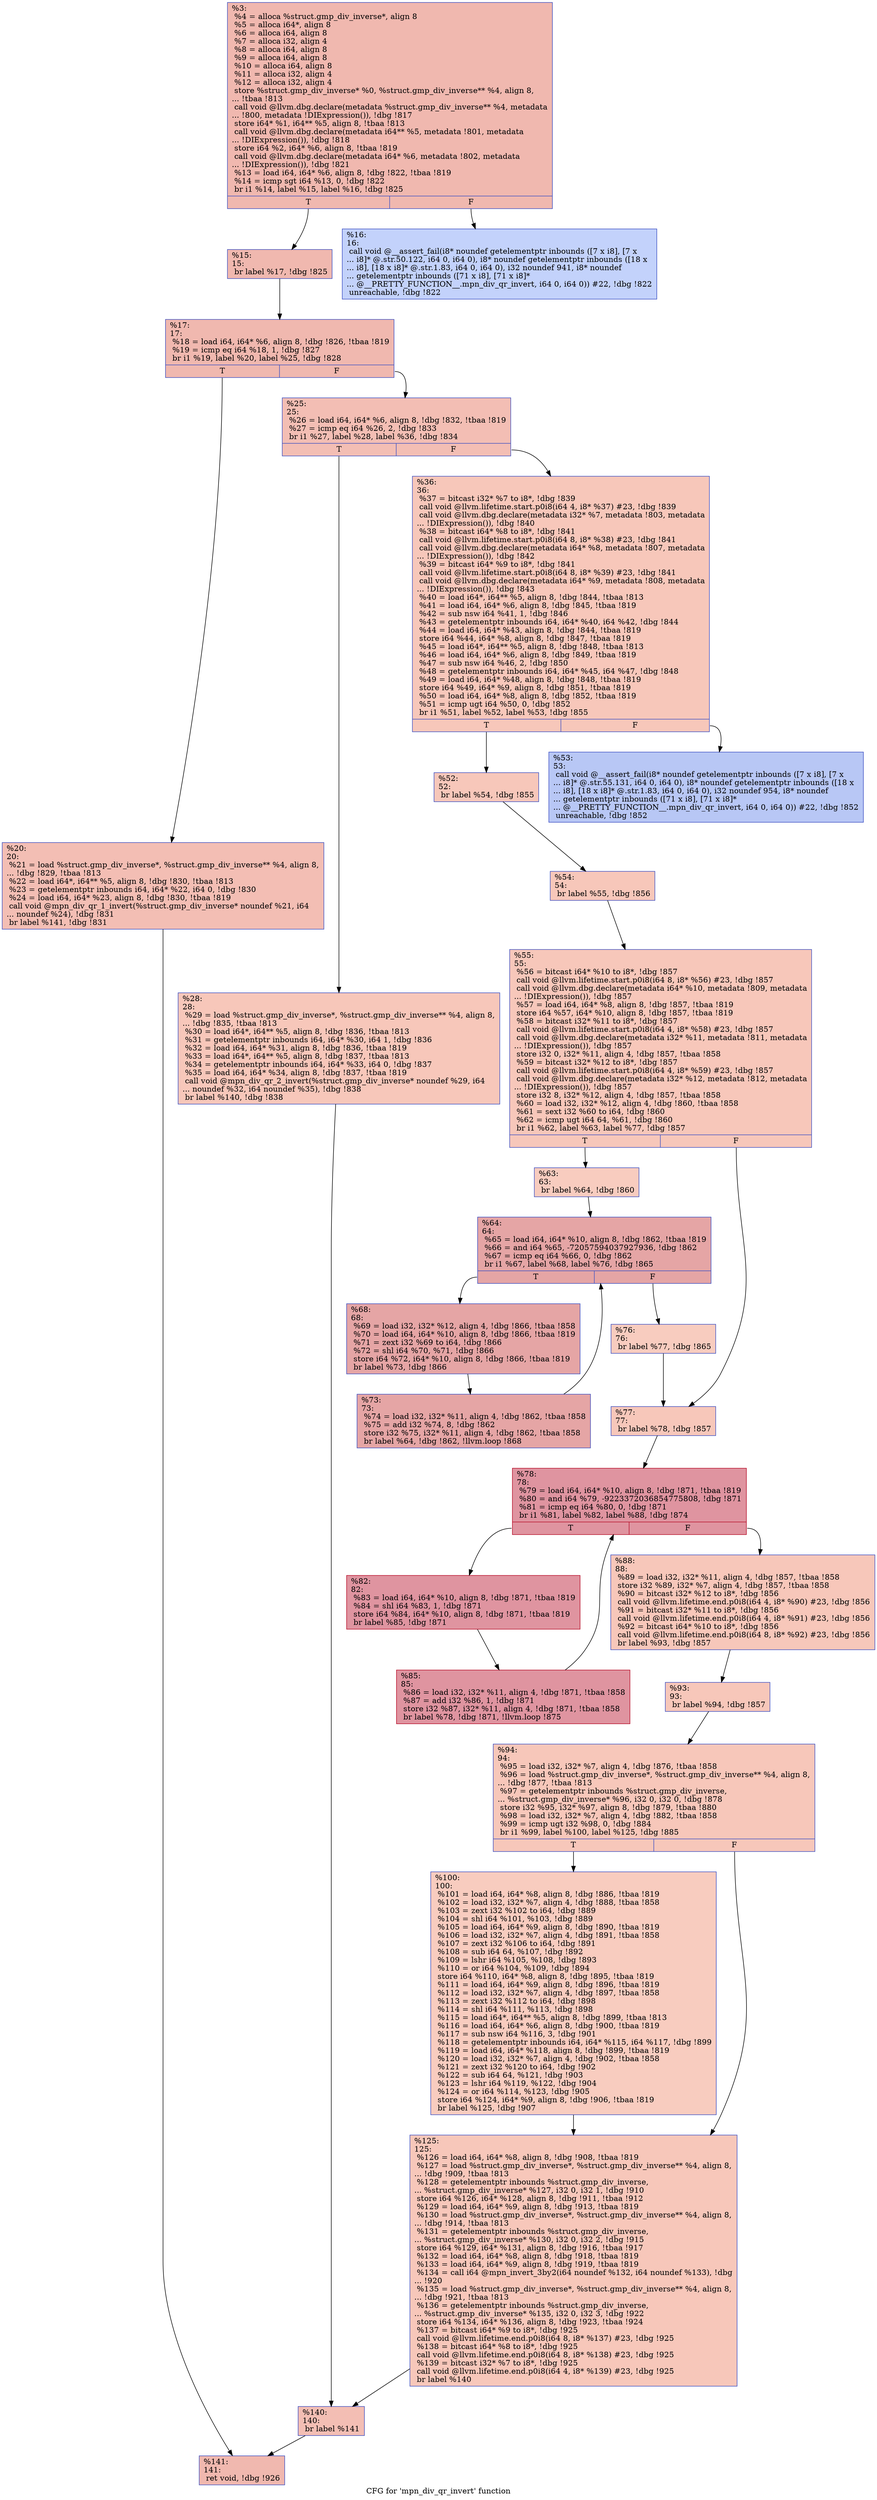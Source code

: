 digraph "CFG for 'mpn_div_qr_invert' function" {
	label="CFG for 'mpn_div_qr_invert' function";

	Node0x26db220 [shape=record,color="#3d50c3ff", style=filled, fillcolor="#dc5d4a70",label="{%3:\l  %4 = alloca %struct.gmp_div_inverse*, align 8\l  %5 = alloca i64*, align 8\l  %6 = alloca i64, align 8\l  %7 = alloca i32, align 4\l  %8 = alloca i64, align 8\l  %9 = alloca i64, align 8\l  %10 = alloca i64, align 8\l  %11 = alloca i32, align 4\l  %12 = alloca i32, align 4\l  store %struct.gmp_div_inverse* %0, %struct.gmp_div_inverse** %4, align 8,\l... !tbaa !813\l  call void @llvm.dbg.declare(metadata %struct.gmp_div_inverse** %4, metadata\l... !800, metadata !DIExpression()), !dbg !817\l  store i64* %1, i64** %5, align 8, !tbaa !813\l  call void @llvm.dbg.declare(metadata i64** %5, metadata !801, metadata\l... !DIExpression()), !dbg !818\l  store i64 %2, i64* %6, align 8, !tbaa !819\l  call void @llvm.dbg.declare(metadata i64* %6, metadata !802, metadata\l... !DIExpression()), !dbg !821\l  %13 = load i64, i64* %6, align 8, !dbg !822, !tbaa !819\l  %14 = icmp sgt i64 %13, 0, !dbg !822\l  br i1 %14, label %15, label %16, !dbg !825\l|{<s0>T|<s1>F}}"];
	Node0x26db220:s0 -> Node0x26db360;
	Node0x26db220:s1 -> Node0x26db3b0;
	Node0x26db360 [shape=record,color="#3d50c3ff", style=filled, fillcolor="#dc5d4a70",label="{%15:\l15:                                               \l  br label %17, !dbg !825\l}"];
	Node0x26db360 -> Node0x26db400;
	Node0x26db3b0 [shape=record,color="#3d50c3ff", style=filled, fillcolor="#779af770",label="{%16:\l16:                                               \l  call void @__assert_fail(i8* noundef getelementptr inbounds ([7 x i8], [7 x\l... i8]* @.str.50.122, i64 0, i64 0), i8* noundef getelementptr inbounds ([18 x\l... i8], [18 x i8]* @.str.1.83, i64 0, i64 0), i32 noundef 941, i8* noundef\l... getelementptr inbounds ([71 x i8], [71 x i8]*\l... @__PRETTY_FUNCTION__.mpn_div_qr_invert, i64 0, i64 0)) #22, !dbg !822\l  unreachable, !dbg !822\l}"];
	Node0x26db400 [shape=record,color="#3d50c3ff", style=filled, fillcolor="#dc5d4a70",label="{%17:\l17:                                               \l  %18 = load i64, i64* %6, align 8, !dbg !826, !tbaa !819\l  %19 = icmp eq i64 %18, 1, !dbg !827\l  br i1 %19, label %20, label %25, !dbg !828\l|{<s0>T|<s1>F}}"];
	Node0x26db400:s0 -> Node0x26db450;
	Node0x26db400:s1 -> Node0x26db4a0;
	Node0x26db450 [shape=record,color="#3d50c3ff", style=filled, fillcolor="#e36c5570",label="{%20:\l20:                                               \l  %21 = load %struct.gmp_div_inverse*, %struct.gmp_div_inverse** %4, align 8,\l... !dbg !829, !tbaa !813\l  %22 = load i64*, i64** %5, align 8, !dbg !830, !tbaa !813\l  %23 = getelementptr inbounds i64, i64* %22, i64 0, !dbg !830\l  %24 = load i64, i64* %23, align 8, !dbg !830, !tbaa !819\l  call void @mpn_div_qr_1_invert(%struct.gmp_div_inverse* noundef %21, i64\l... noundef %24), !dbg !831\l  br label %141, !dbg !831\l}"];
	Node0x26db450 -> Node0x26dbb80;
	Node0x26db4a0 [shape=record,color="#3d50c3ff", style=filled, fillcolor="#e36c5570",label="{%25:\l25:                                               \l  %26 = load i64, i64* %6, align 8, !dbg !832, !tbaa !819\l  %27 = icmp eq i64 %26, 2, !dbg !833\l  br i1 %27, label %28, label %36, !dbg !834\l|{<s0>T|<s1>F}}"];
	Node0x26db4a0:s0 -> Node0x26db4f0;
	Node0x26db4a0:s1 -> Node0x26db540;
	Node0x26db4f0 [shape=record,color="#3d50c3ff", style=filled, fillcolor="#ec7f6370",label="{%28:\l28:                                               \l  %29 = load %struct.gmp_div_inverse*, %struct.gmp_div_inverse** %4, align 8,\l... !dbg !835, !tbaa !813\l  %30 = load i64*, i64** %5, align 8, !dbg !836, !tbaa !813\l  %31 = getelementptr inbounds i64, i64* %30, i64 1, !dbg !836\l  %32 = load i64, i64* %31, align 8, !dbg !836, !tbaa !819\l  %33 = load i64*, i64** %5, align 8, !dbg !837, !tbaa !813\l  %34 = getelementptr inbounds i64, i64* %33, i64 0, !dbg !837\l  %35 = load i64, i64* %34, align 8, !dbg !837, !tbaa !819\l  call void @mpn_div_qr_2_invert(%struct.gmp_div_inverse* noundef %29, i64\l... noundef %32, i64 noundef %35), !dbg !838\l  br label %140, !dbg !838\l}"];
	Node0x26db4f0 -> Node0x26dbb30;
	Node0x26db540 [shape=record,color="#3d50c3ff", style=filled, fillcolor="#ec7f6370",label="{%36:\l36:                                               \l  %37 = bitcast i32* %7 to i8*, !dbg !839\l  call void @llvm.lifetime.start.p0i8(i64 4, i8* %37) #23, !dbg !839\l  call void @llvm.dbg.declare(metadata i32* %7, metadata !803, metadata\l... !DIExpression()), !dbg !840\l  %38 = bitcast i64* %8 to i8*, !dbg !841\l  call void @llvm.lifetime.start.p0i8(i64 8, i8* %38) #23, !dbg !841\l  call void @llvm.dbg.declare(metadata i64* %8, metadata !807, metadata\l... !DIExpression()), !dbg !842\l  %39 = bitcast i64* %9 to i8*, !dbg !841\l  call void @llvm.lifetime.start.p0i8(i64 8, i8* %39) #23, !dbg !841\l  call void @llvm.dbg.declare(metadata i64* %9, metadata !808, metadata\l... !DIExpression()), !dbg !843\l  %40 = load i64*, i64** %5, align 8, !dbg !844, !tbaa !813\l  %41 = load i64, i64* %6, align 8, !dbg !845, !tbaa !819\l  %42 = sub nsw i64 %41, 1, !dbg !846\l  %43 = getelementptr inbounds i64, i64* %40, i64 %42, !dbg !844\l  %44 = load i64, i64* %43, align 8, !dbg !844, !tbaa !819\l  store i64 %44, i64* %8, align 8, !dbg !847, !tbaa !819\l  %45 = load i64*, i64** %5, align 8, !dbg !848, !tbaa !813\l  %46 = load i64, i64* %6, align 8, !dbg !849, !tbaa !819\l  %47 = sub nsw i64 %46, 2, !dbg !850\l  %48 = getelementptr inbounds i64, i64* %45, i64 %47, !dbg !848\l  %49 = load i64, i64* %48, align 8, !dbg !848, !tbaa !819\l  store i64 %49, i64* %9, align 8, !dbg !851, !tbaa !819\l  %50 = load i64, i64* %8, align 8, !dbg !852, !tbaa !819\l  %51 = icmp ugt i64 %50, 0, !dbg !852\l  br i1 %51, label %52, label %53, !dbg !855\l|{<s0>T|<s1>F}}"];
	Node0x26db540:s0 -> Node0x26db590;
	Node0x26db540:s1 -> Node0x26db5e0;
	Node0x26db590 [shape=record,color="#3d50c3ff", style=filled, fillcolor="#ec7f6370",label="{%52:\l52:                                               \l  br label %54, !dbg !855\l}"];
	Node0x26db590 -> Node0x26db630;
	Node0x26db5e0 [shape=record,color="#3d50c3ff", style=filled, fillcolor="#5f7fe870",label="{%53:\l53:                                               \l  call void @__assert_fail(i8* noundef getelementptr inbounds ([7 x i8], [7 x\l... i8]* @.str.55.131, i64 0, i64 0), i8* noundef getelementptr inbounds ([18 x\l... i8], [18 x i8]* @.str.1.83, i64 0, i64 0), i32 noundef 954, i8* noundef\l... getelementptr inbounds ([71 x i8], [71 x i8]*\l... @__PRETTY_FUNCTION__.mpn_div_qr_invert, i64 0, i64 0)) #22, !dbg !852\l  unreachable, !dbg !852\l}"];
	Node0x26db630 [shape=record,color="#3d50c3ff", style=filled, fillcolor="#ec7f6370",label="{%54:\l54:                                               \l  br label %55, !dbg !856\l}"];
	Node0x26db630 -> Node0x26db680;
	Node0x26db680 [shape=record,color="#3d50c3ff", style=filled, fillcolor="#ec7f6370",label="{%55:\l55:                                               \l  %56 = bitcast i64* %10 to i8*, !dbg !857\l  call void @llvm.lifetime.start.p0i8(i64 8, i8* %56) #23, !dbg !857\l  call void @llvm.dbg.declare(metadata i64* %10, metadata !809, metadata\l... !DIExpression()), !dbg !857\l  %57 = load i64, i64* %8, align 8, !dbg !857, !tbaa !819\l  store i64 %57, i64* %10, align 8, !dbg !857, !tbaa !819\l  %58 = bitcast i32* %11 to i8*, !dbg !857\l  call void @llvm.lifetime.start.p0i8(i64 4, i8* %58) #23, !dbg !857\l  call void @llvm.dbg.declare(metadata i32* %11, metadata !811, metadata\l... !DIExpression()), !dbg !857\l  store i32 0, i32* %11, align 4, !dbg !857, !tbaa !858\l  %59 = bitcast i32* %12 to i8*, !dbg !857\l  call void @llvm.lifetime.start.p0i8(i64 4, i8* %59) #23, !dbg !857\l  call void @llvm.dbg.declare(metadata i32* %12, metadata !812, metadata\l... !DIExpression()), !dbg !857\l  store i32 8, i32* %12, align 4, !dbg !857, !tbaa !858\l  %60 = load i32, i32* %12, align 4, !dbg !860, !tbaa !858\l  %61 = sext i32 %60 to i64, !dbg !860\l  %62 = icmp ugt i64 64, %61, !dbg !860\l  br i1 %62, label %63, label %77, !dbg !857\l|{<s0>T|<s1>F}}"];
	Node0x26db680:s0 -> Node0x26db6d0;
	Node0x26db680:s1 -> Node0x26db860;
	Node0x26db6d0 [shape=record,color="#3d50c3ff", style=filled, fillcolor="#f08b6e70",label="{%63:\l63:                                               \l  br label %64, !dbg !860\l}"];
	Node0x26db6d0 -> Node0x26db720;
	Node0x26db720 [shape=record,color="#3d50c3ff", style=filled, fillcolor="#c5333470",label="{%64:\l64:                                               \l  %65 = load i64, i64* %10, align 8, !dbg !862, !tbaa !819\l  %66 = and i64 %65, -72057594037927936, !dbg !862\l  %67 = icmp eq i64 %66, 0, !dbg !862\l  br i1 %67, label %68, label %76, !dbg !865\l|{<s0>T|<s1>F}}"];
	Node0x26db720:s0 -> Node0x26db770;
	Node0x26db720:s1 -> Node0x26db810;
	Node0x26db770 [shape=record,color="#3d50c3ff", style=filled, fillcolor="#c5333470",label="{%68:\l68:                                               \l  %69 = load i32, i32* %12, align 4, !dbg !866, !tbaa !858\l  %70 = load i64, i64* %10, align 8, !dbg !866, !tbaa !819\l  %71 = zext i32 %69 to i64, !dbg !866\l  %72 = shl i64 %70, %71, !dbg !866\l  store i64 %72, i64* %10, align 8, !dbg !866, !tbaa !819\l  br label %73, !dbg !866\l}"];
	Node0x26db770 -> Node0x26db7c0;
	Node0x26db7c0 [shape=record,color="#3d50c3ff", style=filled, fillcolor="#c5333470",label="{%73:\l73:                                               \l  %74 = load i32, i32* %11, align 4, !dbg !862, !tbaa !858\l  %75 = add i32 %74, 8, !dbg !862\l  store i32 %75, i32* %11, align 4, !dbg !862, !tbaa !858\l  br label %64, !dbg !862, !llvm.loop !868\l}"];
	Node0x26db7c0 -> Node0x26db720;
	Node0x26db810 [shape=record,color="#3d50c3ff", style=filled, fillcolor="#f08b6e70",label="{%76:\l76:                                               \l  br label %77, !dbg !865\l}"];
	Node0x26db810 -> Node0x26db860;
	Node0x26db860 [shape=record,color="#3d50c3ff", style=filled, fillcolor="#ec7f6370",label="{%77:\l77:                                               \l  br label %78, !dbg !857\l}"];
	Node0x26db860 -> Node0x26db8b0;
	Node0x26db8b0 [shape=record,color="#b70d28ff", style=filled, fillcolor="#b70d2870",label="{%78:\l78:                                               \l  %79 = load i64, i64* %10, align 8, !dbg !871, !tbaa !819\l  %80 = and i64 %79, -9223372036854775808, !dbg !871\l  %81 = icmp eq i64 %80, 0, !dbg !871\l  br i1 %81, label %82, label %88, !dbg !874\l|{<s0>T|<s1>F}}"];
	Node0x26db8b0:s0 -> Node0x26db900;
	Node0x26db8b0:s1 -> Node0x26db9a0;
	Node0x26db900 [shape=record,color="#b70d28ff", style=filled, fillcolor="#b70d2870",label="{%82:\l82:                                               \l  %83 = load i64, i64* %10, align 8, !dbg !871, !tbaa !819\l  %84 = shl i64 %83, 1, !dbg !871\l  store i64 %84, i64* %10, align 8, !dbg !871, !tbaa !819\l  br label %85, !dbg !871\l}"];
	Node0x26db900 -> Node0x26db950;
	Node0x26db950 [shape=record,color="#b70d28ff", style=filled, fillcolor="#b70d2870",label="{%85:\l85:                                               \l  %86 = load i32, i32* %11, align 4, !dbg !871, !tbaa !858\l  %87 = add i32 %86, 1, !dbg !871\l  store i32 %87, i32* %11, align 4, !dbg !871, !tbaa !858\l  br label %78, !dbg !871, !llvm.loop !875\l}"];
	Node0x26db950 -> Node0x26db8b0;
	Node0x26db9a0 [shape=record,color="#3d50c3ff", style=filled, fillcolor="#ec7f6370",label="{%88:\l88:                                               \l  %89 = load i32, i32* %11, align 4, !dbg !857, !tbaa !858\l  store i32 %89, i32* %7, align 4, !dbg !857, !tbaa !858\l  %90 = bitcast i32* %12 to i8*, !dbg !856\l  call void @llvm.lifetime.end.p0i8(i64 4, i8* %90) #23, !dbg !856\l  %91 = bitcast i32* %11 to i8*, !dbg !856\l  call void @llvm.lifetime.end.p0i8(i64 4, i8* %91) #23, !dbg !856\l  %92 = bitcast i64* %10 to i8*, !dbg !856\l  call void @llvm.lifetime.end.p0i8(i64 8, i8* %92) #23, !dbg !856\l  br label %93, !dbg !857\l}"];
	Node0x26db9a0 -> Node0x26db9f0;
	Node0x26db9f0 [shape=record,color="#3d50c3ff", style=filled, fillcolor="#ec7f6370",label="{%93:\l93:                                               \l  br label %94, !dbg !857\l}"];
	Node0x26db9f0 -> Node0x26dba40;
	Node0x26dba40 [shape=record,color="#3d50c3ff", style=filled, fillcolor="#ec7f6370",label="{%94:\l94:                                               \l  %95 = load i32, i32* %7, align 4, !dbg !876, !tbaa !858\l  %96 = load %struct.gmp_div_inverse*, %struct.gmp_div_inverse** %4, align 8,\l... !dbg !877, !tbaa !813\l  %97 = getelementptr inbounds %struct.gmp_div_inverse,\l... %struct.gmp_div_inverse* %96, i32 0, i32 0, !dbg !878\l  store i32 %95, i32* %97, align 8, !dbg !879, !tbaa !880\l  %98 = load i32, i32* %7, align 4, !dbg !882, !tbaa !858\l  %99 = icmp ugt i32 %98, 0, !dbg !884\l  br i1 %99, label %100, label %125, !dbg !885\l|{<s0>T|<s1>F}}"];
	Node0x26dba40:s0 -> Node0x26dba90;
	Node0x26dba40:s1 -> Node0x26dbae0;
	Node0x26dba90 [shape=record,color="#3d50c3ff", style=filled, fillcolor="#f08b6e70",label="{%100:\l100:                                              \l  %101 = load i64, i64* %8, align 8, !dbg !886, !tbaa !819\l  %102 = load i32, i32* %7, align 4, !dbg !888, !tbaa !858\l  %103 = zext i32 %102 to i64, !dbg !889\l  %104 = shl i64 %101, %103, !dbg !889\l  %105 = load i64, i64* %9, align 8, !dbg !890, !tbaa !819\l  %106 = load i32, i32* %7, align 4, !dbg !891, !tbaa !858\l  %107 = zext i32 %106 to i64, !dbg !891\l  %108 = sub i64 64, %107, !dbg !892\l  %109 = lshr i64 %105, %108, !dbg !893\l  %110 = or i64 %104, %109, !dbg !894\l  store i64 %110, i64* %8, align 8, !dbg !895, !tbaa !819\l  %111 = load i64, i64* %9, align 8, !dbg !896, !tbaa !819\l  %112 = load i32, i32* %7, align 4, !dbg !897, !tbaa !858\l  %113 = zext i32 %112 to i64, !dbg !898\l  %114 = shl i64 %111, %113, !dbg !898\l  %115 = load i64*, i64** %5, align 8, !dbg !899, !tbaa !813\l  %116 = load i64, i64* %6, align 8, !dbg !900, !tbaa !819\l  %117 = sub nsw i64 %116, 3, !dbg !901\l  %118 = getelementptr inbounds i64, i64* %115, i64 %117, !dbg !899\l  %119 = load i64, i64* %118, align 8, !dbg !899, !tbaa !819\l  %120 = load i32, i32* %7, align 4, !dbg !902, !tbaa !858\l  %121 = zext i32 %120 to i64, !dbg !902\l  %122 = sub i64 64, %121, !dbg !903\l  %123 = lshr i64 %119, %122, !dbg !904\l  %124 = or i64 %114, %123, !dbg !905\l  store i64 %124, i64* %9, align 8, !dbg !906, !tbaa !819\l  br label %125, !dbg !907\l}"];
	Node0x26dba90 -> Node0x26dbae0;
	Node0x26dbae0 [shape=record,color="#3d50c3ff", style=filled, fillcolor="#ec7f6370",label="{%125:\l125:                                              \l  %126 = load i64, i64* %8, align 8, !dbg !908, !tbaa !819\l  %127 = load %struct.gmp_div_inverse*, %struct.gmp_div_inverse** %4, align 8,\l... !dbg !909, !tbaa !813\l  %128 = getelementptr inbounds %struct.gmp_div_inverse,\l... %struct.gmp_div_inverse* %127, i32 0, i32 1, !dbg !910\l  store i64 %126, i64* %128, align 8, !dbg !911, !tbaa !912\l  %129 = load i64, i64* %9, align 8, !dbg !913, !tbaa !819\l  %130 = load %struct.gmp_div_inverse*, %struct.gmp_div_inverse** %4, align 8,\l... !dbg !914, !tbaa !813\l  %131 = getelementptr inbounds %struct.gmp_div_inverse,\l... %struct.gmp_div_inverse* %130, i32 0, i32 2, !dbg !915\l  store i64 %129, i64* %131, align 8, !dbg !916, !tbaa !917\l  %132 = load i64, i64* %8, align 8, !dbg !918, !tbaa !819\l  %133 = load i64, i64* %9, align 8, !dbg !919, !tbaa !819\l  %134 = call i64 @mpn_invert_3by2(i64 noundef %132, i64 noundef %133), !dbg\l... !920\l  %135 = load %struct.gmp_div_inverse*, %struct.gmp_div_inverse** %4, align 8,\l... !dbg !921, !tbaa !813\l  %136 = getelementptr inbounds %struct.gmp_div_inverse,\l... %struct.gmp_div_inverse* %135, i32 0, i32 3, !dbg !922\l  store i64 %134, i64* %136, align 8, !dbg !923, !tbaa !924\l  %137 = bitcast i64* %9 to i8*, !dbg !925\l  call void @llvm.lifetime.end.p0i8(i64 8, i8* %137) #23, !dbg !925\l  %138 = bitcast i64* %8 to i8*, !dbg !925\l  call void @llvm.lifetime.end.p0i8(i64 8, i8* %138) #23, !dbg !925\l  %139 = bitcast i32* %7 to i8*, !dbg !925\l  call void @llvm.lifetime.end.p0i8(i64 4, i8* %139) #23, !dbg !925\l  br label %140\l}"];
	Node0x26dbae0 -> Node0x26dbb30;
	Node0x26dbb30 [shape=record,color="#3d50c3ff", style=filled, fillcolor="#e36c5570",label="{%140:\l140:                                              \l  br label %141\l}"];
	Node0x26dbb30 -> Node0x26dbb80;
	Node0x26dbb80 [shape=record,color="#3d50c3ff", style=filled, fillcolor="#dc5d4a70",label="{%141:\l141:                                              \l  ret void, !dbg !926\l}"];
}
